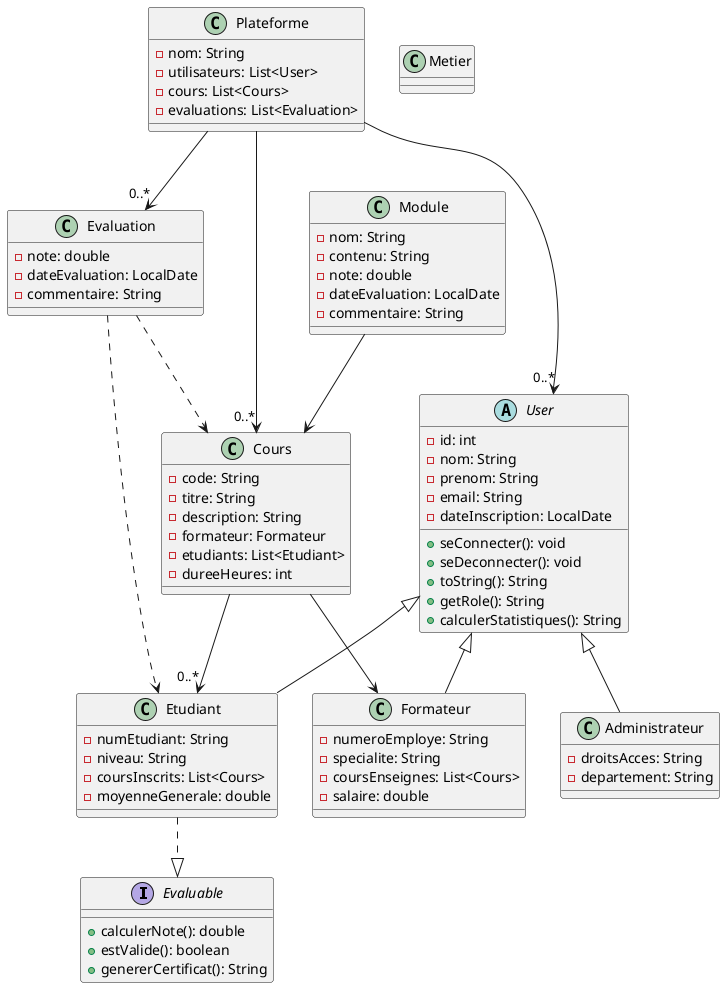 @startuml

' === Interfaces ===
interface Evaluable {
    +calculerNote(): double
    +estValide(): boolean
    +genererCertificat(): String
}

' === Classe abstraite User ===
abstract class User {
    - id: int
    - nom: String
    - prenom: String
    - email: String
    - dateInscription: LocalDate

    +seConnecter(): void
    +seDeconnecter(): void
    +toString(): String
    +getRole(): String
    +calculerStatistiques(): String
}

' === Sous-classes de User ===
class Etudiant {
    - numEtudiant: String
    - niveau: String
    - coursInscrits: List<Cours>
    - moyenneGenerale: double
}

class Formateur {
    - numeroEmploye: String
    - specialite: String
    - coursEnseignes: List<Cours>
    - salaire: double
}

class Administrateur {
    - droitsAcces: String
    - departement: String
}

' === Entités principales ===
class Cours {
    - code: String
    - titre: String
    - description: String
    - formateur: Formateur
    - etudiants: List<Etudiant>
    - dureeHeures: int
}

class Module {
    - nom: String
    - contenu: String
    - note: double
    - dateEvaluation: LocalDate
    - commentaire: String
}

class Evaluation {

    - note: double
    - dateEvaluation: LocalDate
    - commentaire: String
}

class Plateforme {
    - nom: String
    - utilisateurs: List<User>
    - cours: List<Cours>
    - evaluations: List<Evaluation>
}

class Metier {
    ' méthodes métiers (inscriptions, calculs, etc.)
}

' === Relations ===
User <|-- Etudiant
User <|-- Formateur
User <|-- Administrateur

Etudiant ..|> Evaluable
Evaluation ..> Cours
Evaluation ..> Etudiant
Module --> Cours
Cours --> Formateur
Cours --> "0..*" Etudiant
Plateforme --> "0..*" Cours
Plateforme --> "0..*" Evaluation
Plateforme --> "0..*" User


@enduml